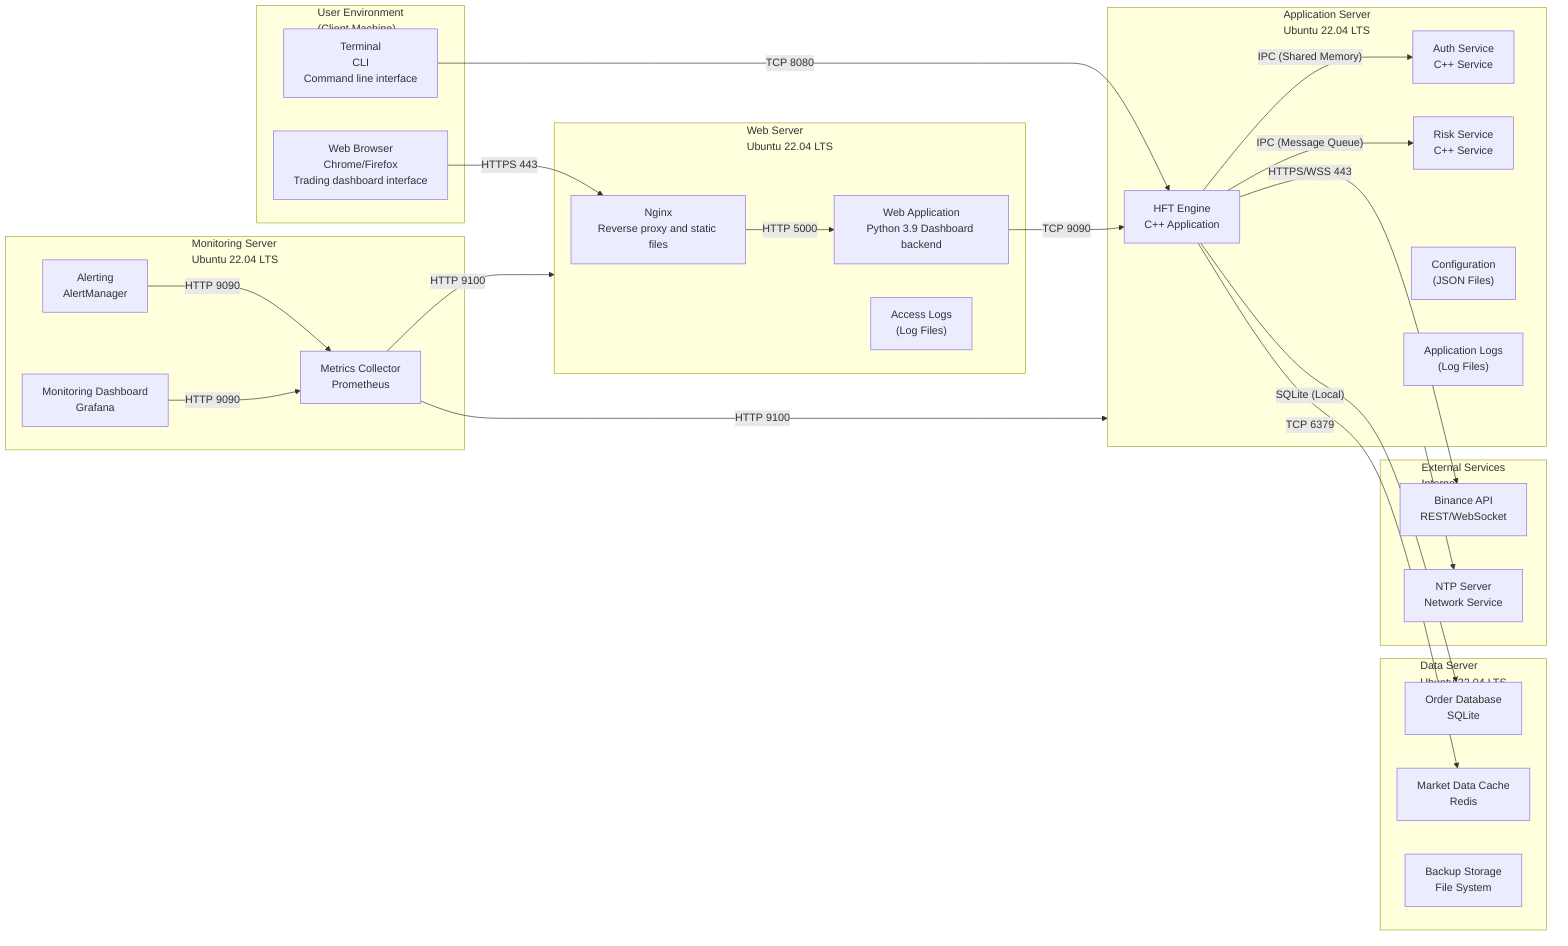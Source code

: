flowchart LR
%% User Environment
    subgraph UserEnv["User Environment<br/>(Client Machine)"]
        browser["Web Browser<br/>Chrome/Firefox<br/>Trading dashboard interface"]
        terminal["Terminal<br/>CLI<br/>Command line interface"]
    end

%% Web Server
    subgraph WebServer["Web Server<br/>Ubuntu 22.04 LTS"]
        nginx["Nginx<br/>Reverse proxy and static files"]
        web_app["Web Application<br/>Python 3.9 Dashboard backend"]
        web_logs["Access Logs<br/>(Log Files)"]
    end

%% Application Server
    subgraph AppServer["Application Server<br/>Ubuntu 22.04 LTS"]
        hft_engine["HFT Engine<br/>C++ Application"]
        auth_service["Auth Service<br/>C++ Service"]
        risk_service["Risk Service<br/>C++ Service"]
        app_config["Configuration<br/>(JSON Files)"]
        app_logs["Application Logs<br/>(Log Files)"]
    end

%% Data Server
    subgraph DataServer["Data Server<br/>Ubuntu 22.04 LTS"]
        order_db["Order Database<br/>SQLite"]
        market_cache["Market Data Cache<br/>Redis"]
        backup_storage["Backup Storage<br/>File System"]
    end

%% Monitoring Server
    subgraph MonitorServer["Monitoring Server<br/>Ubuntu 22.04 LTS"]
        metrics["Metrics Collector<br/>Prometheus"]
        alerting["Alerting<br/>AlertManager"]
        dashboard_mon["Monitoring Dashboard<br/>Grafana"]
    end

%% External Services
    subgraph External["External Services<br/>Internet"]
        binance["Binance API<br/>REST/WebSocket"]
        ntp_server["NTP Server<br/>Network Service"]
    end

%% Links
    browser -->|"HTTPS 443"| nginx
    terminal -->|"TCP 8080"| hft_engine
    nginx -->|"HTTP 5000"| web_app
    web_app -->|"TCP 9090"| hft_engine

    hft_engine -->|"IPC (Shared Memory)"| auth_service
    hft_engine -->|"IPC (Message Queue)"| risk_service
    hft_engine -->|"SQLite (Local)"| order_db
    hft_engine -->|"TCP 6379"| market_cache

    hft_engine -->|"HTTPS/WSS 443"| binance
    AppServer -->|"UDP 123"| ntp_server

    metrics -->|"HTTP 9100"| AppServer
    metrics -->|"HTTP 9100"| WebServer
    alerting -->|"HTTP 9090"| metrics
    dashboard_mon -->|"HTTP 9090"| metrics